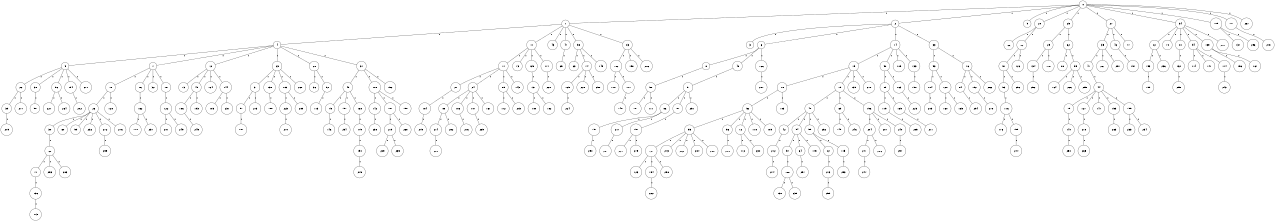 graph G {
size="8.5,11;"
ratio = "expand;"
fixedsize="true;"
overlap="scale;"
node[shape=circle,width=.12,hight=.12,fontsize=12]
edge[fontsize=12]

0[label=" 0" color=black, pos="1.5519047,1.9104747!"];
1[label=" 1" color=black, pos="1.3234975,1.8980684!"];
2[label=" 2" color=black, pos="1.3027976,2.4986841!"];
3[label=" 3" color=black, pos="0.25850444,0.24097011!"];
4[label=" 4" color=black, pos="2.3664043,2.1112304!"];
5[label=" 5" color=black, pos="1.9707826,0.70225247!"];
6[label=" 6" color=black, pos="2.1117129,2.8429435!"];
7[label=" 7" color=black, pos="1.8136088,0.99934465!"];
8[label=" 8" color=black, pos="2.8316583,2.2268252!"];
9[label=" 9" color=black, pos="1.5817792,1.9460773!"];
10[label=" 10" color=black, pos="2.7533751,2.2975947!"];
11[label=" 11" color=black, pos="2.9009829,1.6514144!"];
12[label=" 12" color=black, pos="0.77562467,2.4341587!"];
13[label=" 13" color=black, pos="0.55335734,1.5749187!"];
14[label=" 14" color=black, pos="2.4599908,0.95054648!"];
15[label=" 15" color=black, pos="2.3786456,0.63911304!"];
16[label=" 16" color=black, pos="2.8597104,2.3654596!"];
17[label=" 17" color=black, pos="0.9908319,1.3260664!"];
18[label=" 18" color=black, pos="2.7562983,1.7560866!"];
19[label=" 19" color=black, pos="0.16222588,1.9246684!"];
20[label=" 20" color=black, pos="0.17014572,1.6842578!"];
21[label=" 21" color=black, pos="0.49523836,1.3885733!"];
22[label=" 22" color=black, pos="2.6770387,2.2288288!"];
23[label=" 23" color=black, pos="2.2890109,0.26598819!"];
24[label=" 24" color=black, pos="1.7338801,1.590211!"];
25[label=" 25" color=black, pos="0.94298472,2.468919!"];
26[label=" 26" color=black, pos="2.5399385,0.35656417!"];
27[label=" 27" color=black, pos="1.6325065,2.6400149!"];
28[label=" 28" color=black, pos="2.6400597,1.5261553!"];
29[label=" 29" color=black, pos="2.5834493,0.090527266!"];
30[label=" 30" color=black, pos="2.2538484,0.3161723!"];
31[label=" 31" color=black, pos="1.1872979,1.6915807!"];
32[label=" 32" color=black, pos="1.2136083,2.6458899!"];
33[label=" 33" color=black, pos="0.19806908,0.85587601!"];
34[label=" 34" color=black, pos="1.3398145,2.440172!"];
35[label=" 35" color=black, pos="2.4936728,0.77497324!"];
36[label=" 36" color=black, pos="2.4044596,1.2690305!"];
37[label=" 37" color=black, pos="1.2158571,2.2483969!"];
38[label=" 38" color=black, pos="1.6789139,2.0125649!"];
39[label=" 39" color=black, pos="1.1467297,0.78738968!"];
40[label=" 40" color=black, pos="0.98593723,2.5169311!"];
41[label=" 41" color=black, pos="2.5480885,0.92201389!"];
42[label=" 42" color=black, pos="0.58524725,2.860224!"];
43[label=" 43" color=black, pos="1.4423727,1.2126525!"];
44[label=" 44" color=black, pos="0.93632581,0.83474128!"];
45[label=" 45" color=black, pos="0.84124082,2.6218885!"];
46[label=" 46" color=black, pos="0.64770743,1.3863664!"];
47[label=" 47" color=black, pos="1.3385989,2.1547752!"];
48[label=" 48" color=black, pos="1.6070357,0.50854242!"];
49[label=" 49" color=black, pos="0.044513305,0.043027299!"];
50[label=" 50" color=black, pos="2.7927422,0.70868055!"];
51[label=" 51" color=black, pos="1.5384486,2.0819472!"];
52[label=" 52" color=black, pos="2.403016,1.6269574!"];
53[label=" 53" color=black, pos="0.99982669,1.7644115!"];
54[label=" 54" color=black, pos="0.8832992,1.4419713!"];
55[label=" 55" color=black, pos="2.324534,0.54643419!"];
56[label=" 56" color=black, pos="1.2684527,1.086694!"];
57[label=" 57" color=black, pos="0.48553293,2.9427266!"];
58[label=" 58" color=black, pos="1.0329726,1.51339!"];
59[label=" 59" color=black, pos="2.5727401,2.0461957!"];
60[label=" 60" color=black, pos="1.5120257,0.22001301!"];
61[label=" 61" color=black, pos="1.9219989,0.15938648!"];
62[label=" 62" color=black, pos="0.13520245,0.027196211!"];
63[label=" 63" color=black, pos="1.1981042,2.3913062!"];
64[label=" 64" color=black, pos="1.628607,1.7795229!"];
65[label=" 65" color=black, pos="2.6077215,2.392415!"];
66[label=" 66" color=black, pos="2.3736566,1.2121153!"];
67[label=" 67" color=black, pos="0.50114215,0.9221529!"];
68[label=" 68" color=black, pos="0.93146411,0.52502018!"];
69[label=" 69" color=black, pos="2.1265904,1.6587612!"];
70[label=" 70" color=black, pos="2.2857644,1.7215294!"];
71[label=" 71" color=black, pos="2.2595878,0.95042558!"];
72[label=" 72" color=black, pos="2.5908357,2.0023347!"];
73[label=" 73" color=black, pos="2.452198,1.8392512!"];
74[label=" 74" color=black, pos="1.3005548,2.7722514!"];
75[label=" 75" color=black, pos="0.3096776,0.81486473!"];
76[label=" 76" color=black, pos="0.83657015,0.094604751!"];
77[label=" 77" color=black, pos="0.024291566,1.2249535!"];
78[label=" 78" color=black, pos="1.4393233,1.7939246!"];
79[label=" 79" color=black, pos="0.059318366,1.5871059!"];
80[label=" 80" color=black, pos="1.4742987,0.84871125!"];
81[label=" 81" color=black, pos="0.98419043,1.7523514!"];
82[label=" 82" color=black, pos="0.73932906,0.086442094!"];
83[label=" 83" color=black, pos="0.21900697,0.29014837!"];
84[label=" 84" color=black, pos="2.2411917,1.0187377!"];
85[label=" 85" color=black, pos="0.13811905,1.5755393!"];
86[label=" 86" color=black, pos="2.190174,1.2763535!"];
87[label=" 87" color=black, pos="0.11381415,1.8996465!"];
88[label=" 88" color=black, pos="2.4529,1.5146096!"];
89[label=" 89" color=black, pos="2.4363202,0.72183562!"];
90[label=" 90" color=black, pos="0.79156374,2.2246559!"];
91[label=" 91" color=black, pos="1.7095845,2.0661478!"];
92[label=" 92" color=black, pos="0.8995574,1.2162596!"];
93[label=" 93" color=black, pos="1.3285767,1.6151188!"];
94[label=" 94" color=black, pos="0.16126278,2.7682431!"];
95[label=" 95" color=black, pos="0.75493164,1.8631898!"];
96[label=" 96" color=black, pos="1.4162473,1.6449221!"];
97[label=" 97" color=black, pos="2.6447605,2.0282167!"];
98[label=" 98" color=black, pos="2.1750354,1.4468949!"];
99[label=" 99" color=black, pos="1.7676769,1.8353963!"];
100[label=" 100" color=black, pos="1.5979283,2.7049108!"];
101[label=" 101" color=black, pos="0.84345467,1.4452558!"];
102[label=" 102" color=black, pos="2.2115019,2.2797944!"];
103[label=" 103" color=black, pos="0.88138852,1.1742652!"];
104[label=" 104" color=black, pos="1.5207837,0.15020326!"];
105[label=" 105" color=black, pos="2.185945,2.6018684!"];
106[label=" 106" color=black, pos="2.4312926,0.24560042!"];
107[label=" 107" color=black, pos="1.5618061,2.8662038!"];
108[label=" 108" color=black, pos="2.1326525,1.0862394!"];
109[label=" 109" color=black, pos="1.8911442,2.9808246!"];
110[label=" 110" color=black, pos="2.7449942,1.0690795!"];
111[label=" 111" color=black, pos="2.4036032,0.9240185!"];
112[label=" 112" color=black, pos="0.062531932,0.089930998!"];
113[label=" 113" color=black, pos="1.2526417,0.60945736!"];
114[label=" 114" color=black, pos="2.7405626,1.8829038!"];
115[label=" 115" color=black, pos="0.93605446,1.4621031!"];
116[label=" 116" color=black, pos="1.3202222,1.0448141!"];
117[label=" 117" color=black, pos="1.0798378,1.3140124!"];
118[label=" 118" color=black, pos="1.2862578,2.4512147!"];
119[label=" 119" color=black, pos="0.62643657,1.6142478!"];
120[label=" 120" color=black, pos="0.44945492,2.9374454!"];
121[label=" 121" color=black, pos="0.39597817,1.386031!"];
122[label=" 122" color=black, pos="2.4019606,1.4389095!"];
123[label=" 123" color=black, pos="0.018042488,0.40672197!"];
124[label=" 124" color=black, pos="0.44935505,0.5496311!"];
125[label=" 125" color=black, pos="0.47717486,2.3540247!"];
126[label=" 126" color=black, pos="2.2467354,2.4532936!"];
127[label=" 127" color=black, pos="1.1804726,0.56214046!"];
128[label=" 128" color=black, pos="1.7717202,2.3320241!"];
129[label=" 129" color=black, pos="0.046488665,2.3042392!"];
130[label=" 130" color=black, pos="2.98699,0.78646423!"];
131[label=" 131" color=black, pos="1.6441612,1.3432972!"];
132[label=" 132" color=black, pos="0.6447223,1.6227091!"];
133[label=" 133" color=black, pos="0.75657177,1.8853298!"];
134[label=" 134" color=black, pos="0.78197324,0.87647912!"];
135[label=" 135" color=black, pos="2.4061648,1.5923733!"];
136[label=" 136" color=black, pos="1.9382055,0.34558342!"];
137[label=" 137" color=black, pos="0.64245258,0.43314336!"];
138[label=" 138" color=black, pos="0.39297133,0.63447504!"];
139[label=" 139" color=black, pos="2.4127938,1.1306489!"];
140[label=" 140" color=black, pos="0.87070051,2.1794133!"];
141[label=" 141" color=black, pos="0.73009181,0.63057944!"];
142[label=" 142" color=black, pos="1.4033664,2.4745109!"];
143[label=" 143" color=black, pos="1.9456782,2.9874162!"];
144[label=" 144" color=black, pos="2.9912816,0.86857777!"];
145[label=" 145" color=black, pos="0.98282228,2.2631767!"];
146[label=" 146" color=black, pos="0.52132871,1.4129262!"];
147[label=" 147" color=black, pos="0.87542399,1.9916386!"];
148[label=" 148" color=black, pos="2.296933,1.3733968!"];
149[label=" 149" color=black, pos="2.2357949,0.5390899!"];
150[label=" 150" color=black, pos="0.51103479,1.4486925!"];
151[label=" 151" color=black, pos="2.0804849,2.3405966!"];
152[label=" 152" color=black, pos="1.7691084,0.70550064!"];
153[label=" 153" color=black, pos="1.5108955,2.1277243!"];
154[label=" 154" color=black, pos="2.8663291,0.96634667!"];
155[label=" 155" color=black, pos="1.0842255,2.4878776!"];
156[label=" 156" color=black, pos="0.12903712,1.4081834!"];
157[label=" 157" color=black, pos="1.8652506,0.0039933198!"];
158[label=" 158" color=black, pos="2.9608741,1.8329983!"];
159[label=" 159" color=black, pos="2.8887946,2.1131255!"];
160[label=" 160" color=black, pos="2.3827692,1.4098336!"];
161[label=" 161" color=black, pos="0.7873035,2.9258889!"];
162[label=" 162" color=black, pos="1.0782084,0.39538575!"];
163[label=" 163" color=black, pos="0.85022081,2.5435925!"];
164[label=" 164" color=black, pos="2.7445378,2.3440899!"];
165[label=" 165" color=black, pos="0.89904929,1.9860738!"];
166[label=" 166" color=black, pos="0.80076909,2.9012824!"];
167[label=" 167" color=black, pos="0.99266705,0.3474666!"];
168[label=" 168" color=black, pos="2.833034,2.269101!"];
169[label=" 169" color=black, pos="0.2948581,0.27397014!"];
170[label=" 170" color=black, pos="1.0872254,0.53550038!"];
171[label=" 171" color=black, pos="1.5526193,2.9167041!"];
172[label=" 172" color=black, pos="2.0308688,0.90694543!"];
173[label=" 173" color=black, pos="0.60887733,2.7898415!"];
174[label=" 174" color=black, pos="2.7120914,1.0992101!"];
175[label=" 175" color=black, pos="2.7055318,0.080194689!"];
176[label=" 176" color=black, pos="1.2039769,0.15890333!"];
177[label=" 177" color=black, pos="0.54428554,0.87190145!"];
178[label=" 178" color=black, pos="0.10222937,2.5689572!"];
179[label=" 179" color=black, pos="2.4864947,0.95200568!"];
180[label=" 180" color=black, pos="1.7464554,1.4472817!"];
181[label=" 181" color=black, pos="2.7519703,1.7649791!"];
182[label=" 182" color=black, pos="1.9282471,2.1688201!"];
183[label=" 183" color=black, pos="2.3108659,1.1723447!"];
184[label=" 184" color=black, pos="1.5983104,2.0136777!"];
185[label=" 185" color=black, pos="1.7641215,1.7741069!"];
186[label=" 186" color=black, pos="2.292981,0.5211995!"];
187[label=" 187" color=black, pos="0.82872539,1.2968393!"];
188[label=" 188" color=black, pos="1.3321563,0.93051346!"];
189[label=" 189" color=black, pos="2.9812441,0.54818828!"];
190[label=" 190" color=black, pos="2.5596818,2.54327!"];
191[label=" 191" color=black, pos="1.9660231,0.38539038!"];
192[label=" 192" color=black, pos="2.0468627,2.7069295!"];
193[label=" 193" color=black, pos="1.2846473,0.67733509!"];
194[label=" 194" color=black, pos="0.82410055,0.35710403!"];
195[label=" 195" color=black, pos="0.67173978,1.2280067!"];
196[label=" 196" color=black, pos="1.3980642,1.0880227!"];
197[label=" 197" color=black, pos="1.8540127,2.2887994!"];
198[label=" 198" color=black, pos="0.3532193,1.2842421!"];
199[label=" 199" color=black, pos="1.5476841,0.88357595!"];
200[label=" 200" color=black, pos="0.068700616,2.4055311!"];
201[label=" 201" color=black, pos="2.0715419,2.9309762!"];
202[label=" 202" color=black, pos="2.2814008,0.54846843!"];
203[label=" 203" color=black, pos="1.9420235,0.95703664!"];
204[label=" 204" color=black, pos="1.9349953,0.71939597!"];
205[label=" 205" color=black, pos="1.6812703,2.2027025!"];
206[label=" 206" color=black, pos="2.8402648,0.35373197!"];
207[label=" 207" color=black, pos="0.15657711,0.98249584!"];
208[label=" 208" color=black, pos="2.8278134,2.5786256!"];
209[label=" 209" color=black, pos="0.47089317,1.7949978!"];
210[label=" 210" color=black, pos="2.7976821,0.70543455!"];
211[label=" 211" color=black, pos="1.1199414,1.0797934!"];
212[label=" 212" color=black, pos="2.7075305,0.84394464!"];
213[label=" 213" color=black, pos="2.8073847,0.42329035!"];
214[label=" 214" color=black, pos="0.53359173,0.035598466!"];
215[label=" 215" color=black, pos="0.014330243,2.9154466!"];
216[label=" 216" color=black, pos="2.4061213,0.74149899!"];
217[label=" 217" color=black, pos="0.0036740564,0.62930839!"];
218[label=" 218" color=black, pos="2.8799631,0.54106182!"];
219[label=" 219" color=black, pos="2.9972141,2.0548411!"];
220[label=" 220" color=black, pos="0.42004453,0.093545429!"];
221[label=" 221" color=black, pos="0.94543287,2.8750788!"];
222[label=" 222" color=black, pos="2.2938581,2.1691934!"];
223[label=" 223" color=black, pos="2.9287715,2.150332!"];
224[label=" 224" color=black, pos="2.5787122,2.2119072!"];
225[label=" 225" color=black, pos="0.42832781,1.3837424!"];
226[label=" 226" color=black, pos="1.1759585,0.30819536!"];
227[label=" 227" color=black, pos="2.5456594,0.87791733!"];
228[label=" 228" color=black, pos="2.2618222,1.1931332!"];
229[label=" 229" color=black, pos="0.48829853,1.6862797!"];
230[label=" 230" color=black, pos="0.97888921,0.090344962!"];
231[label=" 231" color=black, pos="1.9401131,2.2425535!"];
232[label=" 232" color=black, pos="2.1325079,2.1012115!"];
233[label=" 233" color=black, pos="2.2956763,1.8691266!"];
234[label=" 234" color=black, pos="0.40975819,2.6448076!"];
235[label=" 235" color=black, pos="1.5403585,0.92112158!"];
236[label=" 236" color=black, pos="0.49418765,2.0094358!"];
237[label=" 237" color=black, pos="2.1824668,1.7646428!"];
238[label=" 238" color=black, pos="1.5511886,1.0690167!"];
239[label=" 239" color=black, pos="1.0956647,2.010127!"];
240[label=" 240" color=black, pos="1.766031,1.7890084!"];
241[label=" 241" color=black, pos="2.5962925,0.53334221!"];
242[label=" 242" color=black, pos="2.835457,0.96146834!"];
243[label=" 243" color=black, pos="1.7008747,1.1779961!"];
244[label=" 244" color=black, pos="0.9968447,0.17754849!"];
245[label=" 245" color=black, pos="0.8831474,0.34066742!"];
246[label=" 246" color=black, pos="1.7971791,0.92563773!"];
247[label=" 247" color=black, pos="1.7212544,0.12101643!"];
248[label=" 248" color=black, pos="1.0471033,1.5489927!"];
249[label=" 249" color=black, pos="0.56815981,1.6494466!"];
250[label=" 250" color=black, pos="0.26048466,0.77943224!"];
251[label=" 251" color=black, pos="2.4935048,2.1564216!"];
252[label=" 252" color=black, pos="1.1448603,0.66966097!"];
253[label=" 253" color=black, pos="1.2761614,0.46234371!"];
254[label=" 254" color=black, pos="1.4200125,0.9661843!"];
255[label=" 255" color=black, pos="1.3237462,0.62855228!"];
256[label=" 256" color=black, pos="1.9972255,1.0142454!"];
257[label=" 257" color=black, pos="2.2598799,0.96900214!"];
258[label=" 258" color=black, pos="2.2746069,2.4817238!"];
259[label=" 259" color=black, pos="1.7058628,0.25846122!"];
260[label=" 260" color=black, pos="1.9721156,0.87873078!"];
261[label=" 261" color=black, pos="2.9384506,1.3216175!"];
262[label=" 262" color=black, pos="1.7290559,1.49973!"];
263[label=" 263" color=black, pos="0.37500258,2.4236517!"];
264[label=" 264" color=black, pos="2.3058273,2.9376135!"];
265[label=" 265" color=black, pos="0.10158904,2.0860717!"];
266[label=" 266" color=black, pos="0.65504998,1.1443076!"];
267[label=" 267" color=black, pos="2.205941,0.21163582!"];
268[label=" 268" color=black, pos="0.33089104,2.4263336!"];
269[label=" 269" color=black, pos="0.43144109,1.6278048!"];
270[label=" 270" color=black, pos="0.035753034,1.2132992!"];
271[label=" 271" color=black, pos="2.2558171,2.7829837!"];
272[label=" 272" color=black, pos="1.0748479,1.1273515!"];
273[label=" 273" color=black, pos="0.62721278,1.5526329!"];
274[label=" 274" color=black, pos="2.7812187,0.64317551!"];
275[label=" 275" color=black, pos="1.0997093,1.1652164!"];
276[label=" 276" color=black, pos="1.9451779,2.699942!"];
277[label=" 277" color=black, pos="2.3395012,1.5371161!"];
278[label=" 278" color=black, pos="1.4552816,2.7860098!"];
279[label=" 279" color=black, pos="0.38736608,0.27274309!"];
280[label=" 280" color=black, pos="2.2895908,1.638651!"];
281[label=" 281" color=black, pos="2.6135179,1.1990663!"];
282[label=" 282" color=black, pos="2.8882243,1.3818964!"];
283[label=" 283" color=black, pos="0.69705315,1.418534!"];
284[label=" 284" color=black, pos="1.1386627,1.0188501!"];
285[label=" 285" color=black, pos="2.4462228,2.8534182!"];
286[label=" 286" color=black, pos="2.3063814,2.6126031!"];
287[label=" 287" color=black, pos="2.2084216,2.1559615!"];
288[label=" 288" color=black, pos="1.2854408,2.4148159!"];
289[label=" 289" color=black, pos="2.9858963,0.29369531!"];
290[label=" 290" color=black, pos="0.45612399,2.8620542!"];
291[label=" 291" color=black, pos="0.22270438,0.79540822!"];
292[label=" 292" color=black, pos="1.3990644,2.839531!"];
293[label=" 293" color=black, pos="1.3702245,0.74679162!"];
294[label=" 294" color=black, pos="0.3323772,1.3703534!"];
295[label=" 295" color=black, pos="1.2447409,0.038811098!"];
296[label=" 296" color=black, pos="2.3209273,2.4291405!"];
297[label=" 297" color=black, pos="1.0675091,2.1809441!"];
298[label=" 298" color=black, pos="0.39842744,0.67681026!"];
299[label=" 299" color=black, pos="2.3235867,2.9824989!"];
0--1[label="1"]
0--2[label="1"]
0--9[label="1"]
0--20[label="1"]
0--25[label="1"]
0--27[label="1"]
0--34[label="1"]
0--105[label="1"]
0--171[label="1"]
0--267[label="1"]
1--4[label="1"]
1--11[label="1"]
1--43[label="1"]
1--47[label="1"]
1--58[label="1"]
1--83[label="1"]
2--3[label="1"]
2--6[label="1"]
2--14[label="1"]
2--33[label="1"]
4--5[label="1"]
4--7[label="1"]
4--12[label="1"]
4--23[label="1"]
4--28[label="1"]
4--37[label="1"]
5--22[label="1"]
5--38[label="1"]
5--96[label="1"]
5--154[label="1"]
5--271[label="1"]
6--8[label="1"]
6--48[label="1"]
6--166[label="1"]
7--10[label="1"]
7--16[label="1"]
7--32[label="1"]
7--78[label="1"]
8--90[label="1"]
10--26[label="1"]
10--128[label="1"]
11--17[label="1"]
11--73[label="1"]
11--125[label="1"]
11--177[label="1"]
12--13[label="1"]
12--45[label="1"]
12--124[label="1"]
12--144[label="1"]
14--15[label="1"]
14--50[label="1"]
14--109[label="1"]
14--133[label="1"]
15--18[label="1"]
15--19[label="1"]
15--135[label="1"]
15--210[label="1"]
16--162[label="1"]
17--21[label="1"]
17--24[label="1"]
17--89[label="1"]
17--143[label="1"]
18--52[label="1"]
18--103[label="1"]
19--40[label="1"]
19--69[label="1"]
19--196[label="1"]
20--66[label="1"]
20--82[label="1"]
21--184[label="1"]
22--39[label="1"]
22--277[label="1"]
23--31[label="1"]
23--138[label="1"]
23--183[label="1"]
23--260[label="1"]
24--88[label="1"]
24--106[label="1"]
24--107[label="1"]
24--161[label="1"]
25--29[label="1"]
25--62[label="1"]
26--30[label="1"]
26--60[label="1"]
26--99[label="1"]
26--232[label="1"]
26--272[label="1"]
26--276[label="1"]
27--35[label="1"]
27--46[label="1"]
27--77[label="1"]
28--36[label="1"]
28--92[label="1"]
29--134[label="1"]
29--178[label="1"]
30--68[label="1"]
31--97[label="1"]
31--273[label="1"]
33--53[label="1"]
33--76[label="1"]
34--61[label="1"]
34--70[label="1"]
34--81[label="1"]
34--94[label="1"]
34--139[label="1"]
34--200[label="1"]
35--41[label="1"]
35--261[label="1"]
35--291[label="1"]
37--49[label="1"]
37--100[label="1"]
37--192[label="1"]
38--98[label="1"]
39--209[label="1"]
40--42[label="1"]
40--54[label="1"]
40--59[label="1"]
40--252[label="1"]
41--44[label="1"]
42--212[label="1"]
44--79[label="1"]
44--127[label="1"]
44--147[label="1"]
44--155[label="1"]
44--159[label="1"]
45--186[label="1"]
45--193[label="1"]
46--197[label="1"]
47--65[label="1"]
48--51[label="1"]
49--75[label="1"]
49--157[label="1"]
49--168[label="1"]
50--85[label="1"]
50--163[label="1"]
51--86[label="1"]
51--87[label="1"]
51--251[label="1"]
52--55[label="1"]
52--56[label="1"]
52--72[label="1"]
52--118[label="1"]
52--189[label="1"]
53--104[label="1"]
53--120[label="1"]
54--57[label="1"]
54--64[label="1"]
54--175[label="1"]
55--121[label="1"]
55--243[label="1"]
55--262[label="1"]
55--284[label="1"]
55--288[label="1"]
56--208[label="1"]
57--108[label="1"]
58--63[label="1"]
58--74[label="1"]
58--145[label="1"]
59--67[label="1"]
59--115[label="1"]
61--153[label="1"]
61--236[label="1"]
62--80[label="1"]
62--95[label="1"]
64--257[label="1"]
67--213[label="1"]
68--71[label="1"]
68--253[label="1"]
68--283[label="1"]
69--149[label="1"]
69--246[label="1"]
71--136[label="1"]
72--112[label="1"]
72--230[label="1"]
74--129[label="1"]
74--228[label="1"]
74--258[label="1"]
75--146[label="1"]
76--84[label="1"]
76--152[label="1"]
76--266[label="1"]
78--122[label="1"]
79--140[label="1"]
81--132[label="1"]
82--91[label="1"]
82--126[label="1"]
83--102[label="1"]
83--158[label="1"]
83--206[label="1"]
84--294[label="1"]
85--119[label="1"]
85--169[label="1"]
86--151[label="1"]
86--217[label="1"]
87--191[label="1"]
88--214[label="1"]
88--282[label="1"]
89--172[label="1"]
89--203[label="1"]
90--101[label="1"]
90--111[label="1"]
91--93[label="1"]
91--256[label="1"]
92--113[label="1"]
93--116[label="1"]
94--114[label="1"]
94--141[label="1"]
94--174[label="1"]
95--164[label="1"]
95--226[label="1"]
95--295[label="1"]
96--227[label="1"]
96--264[label="1"]
97--187[label="1"]
100--142[label="1"]
100--181[label="1"]
100--198[label="1"]
102--110[label="1"]
102--117[label="1"]
104--205[label="1"]
105--137[label="1"]
105--296[label="1"]
106--216[label="1"]
107--269[label="1"]
108--130[label="1"]
108--239[label="1"]
115--293[label="1"]
116--176[label="1"]
116--195[label="1"]
117--148[label="1"]
119--285[label="1"]
120--160[label="1"]
120--165[label="1"]
121--123[label="1"]
121--194[label="1"]
121--298[label="1"]
122--201[label="1"]
122--249[label="1"]
125--131[label="1"]
127--218[label="1"]
129--224[label="1"]
131--180[label="1"]
131--182[label="1"]
132--255[label="1"]
133--150[label="1"]
134--292[label="1"]
136--173[label="1"]
138--188[label="1"]
139--156[label="1"]
139--167[label="1"]
140--250[label="1"]
142--238[label="1"]
144--185[label="1"]
144--231[label="1"]
151--290[label="1"]
152--278[label="1"]
153--199[label="1"]
154--202[label="1"]
155--263[label="1"]
157--254[label="1"]
159--233[label="1"]
159--234[label="1"]
162--170[label="1"]
162--237[label="1"]
163--225[label="1"]
166--287[label="1"]
168--179[label="1"]
169--211[label="1"]
171--248[label="1"]
174--242[label="1"]
177--220[label="1"]
179--190[label="1"]
181--219[label="1"]
181--268[label="1"]
183--223[label="1"]
183--289[label="1"]
184--275[label="1"]
186--245[label="1"]
190--215[label="1"]
191--221[label="1"]
191--279[label="1"]
194--222[label="1"]
195--244[label="1"]
196--204[label="1"]
196--207[label="1"]
196--240[label="1"]
204--241[label="1"]
204--286[label="1"]
212--274[label="1"]
213--259[label="1"]
214--280[label="1"]
217--281[label="1"]
218--265[label="1"]
219--229[label="1"]
219--235[label="1"]
223--270[label="1"]
240--297[label="1"]
241--247[label="1"]
272--299[label="1"]

}
